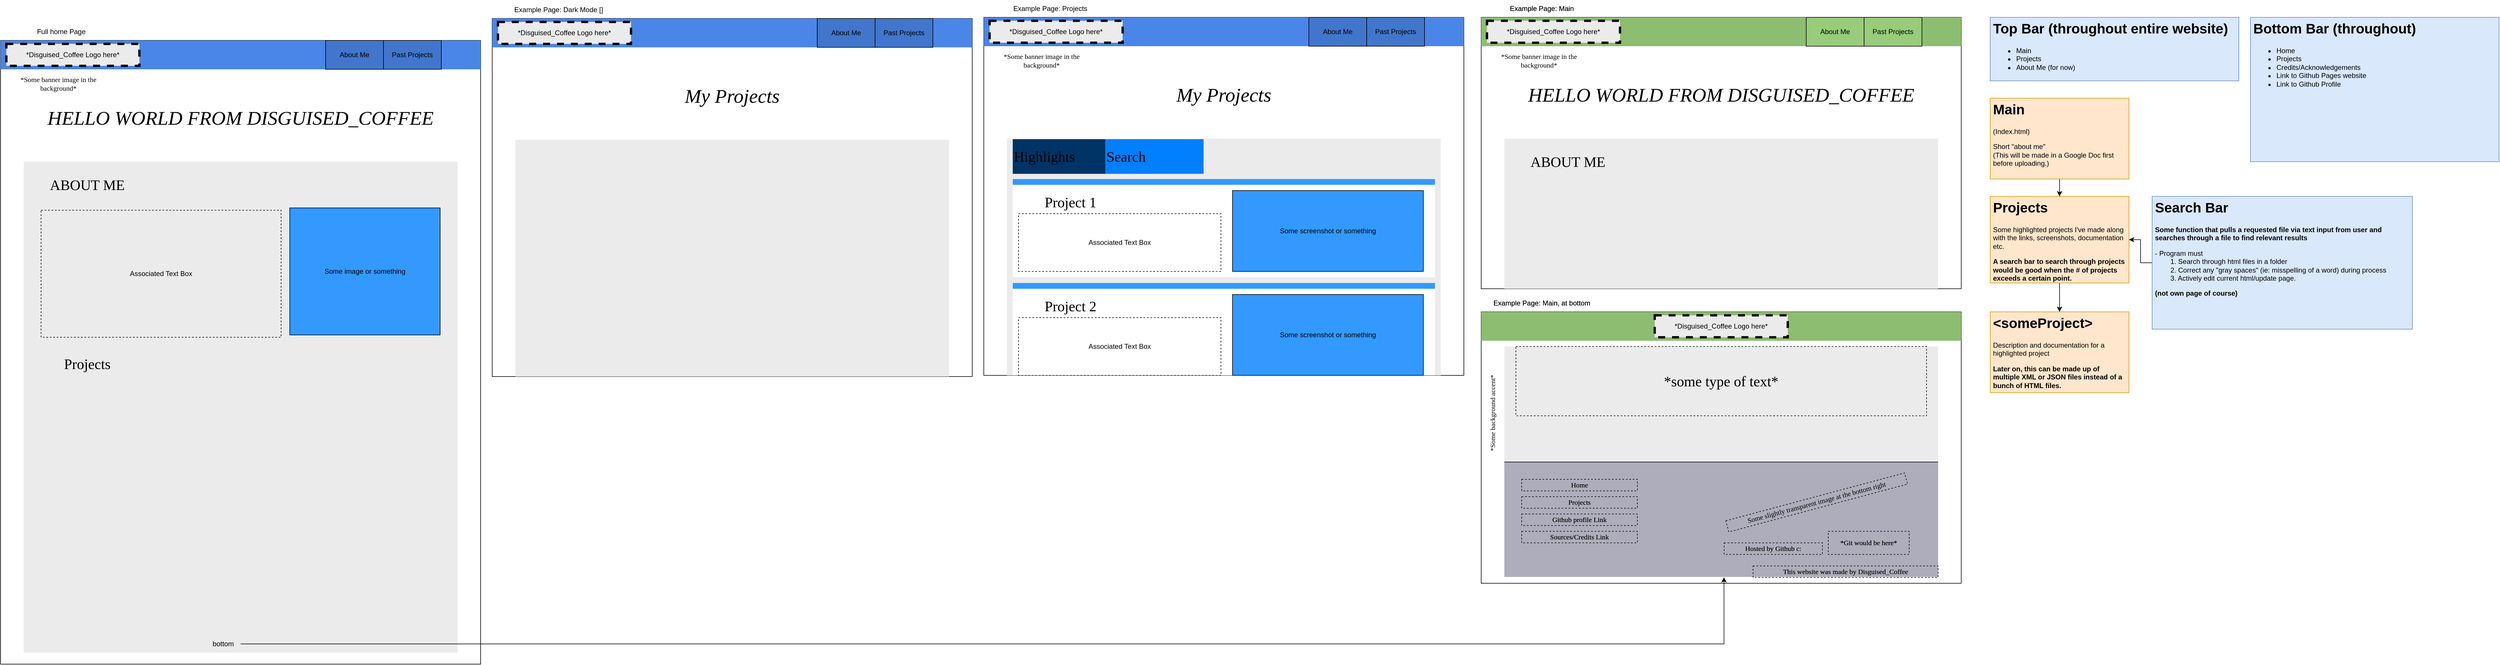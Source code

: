 <mxfile version="20.0.4" type="google"><diagram id="WnqfSB484OQzPaE6BIPi" name="Page-1"><mxGraphModel dx="4660" dy="519" grid="1" gridSize="10" guides="1" tooltips="1" connect="1" arrows="1" fold="1" page="1" pageScale="1" pageWidth="850" pageHeight="1100" math="0" shadow="0"><root><mxCell id="0"/><mxCell id="1" parent="0"/><mxCell id="F6RqxZbX6CIhG7JvjgsZ-3" style="edgeStyle=orthogonalEdgeStyle;rounded=0;orthogonalLoop=1;jettySize=auto;html=1;exitX=0.5;exitY=1;exitDx=0;exitDy=0;entryX=0.5;entryY=0;entryDx=0;entryDy=0;" parent="1" source="GCm6QlJrfsf-huN6kdsp-1" target="GCm6QlJrfsf-huN6kdsp-2" edge="1"><mxGeometry relative="1" as="geometry"/></mxCell><mxCell id="GCm6QlJrfsf-huN6kdsp-1" value="&lt;h1&gt;Main&lt;/h1&gt;&lt;p&gt;(Index.html)&lt;br&gt;&lt;/p&gt;&lt;p&gt;Short &quot;about me&quot;&lt;br&gt;(This will be made in a Google Doc first before uploading.)&lt;/p&gt;" style="text;html=1;strokeColor=#d79b00;fillColor=#ffe6cc;spacing=5;spacingTop=-20;whiteSpace=wrap;overflow=hidden;rounded=0;" parent="1" vertex="1"><mxGeometry x="50" y="180" width="240" height="140" as="geometry"/></mxCell><mxCell id="F6RqxZbX6CIhG7JvjgsZ-4" style="edgeStyle=orthogonalEdgeStyle;rounded=0;orthogonalLoop=1;jettySize=auto;html=1;exitX=0.5;exitY=1;exitDx=0;exitDy=0;" parent="1" source="GCm6QlJrfsf-huN6kdsp-2" target="F6RqxZbX6CIhG7JvjgsZ-2" edge="1"><mxGeometry relative="1" as="geometry"/></mxCell><mxCell id="GCm6QlJrfsf-huN6kdsp-2" value="&lt;h1&gt;Projects&lt;/h1&gt;&lt;p&gt;Some highlighted projects I've made along with the links, screenshots, etc.&lt;/p&gt;" style="text;html=1;strokeColor=#d79b00;fillColor=#ffe6cc;spacing=5;spacingTop=-20;whiteSpace=wrap;overflow=hidden;rounded=0;" parent="1" vertex="1"><mxGeometry x="50" y="350" width="240" height="140" as="geometry"/></mxCell><mxCell id="F6RqxZbX6CIhG7JvjgsZ-1" value="&lt;h1&gt;Top Bar (throughout entire website)&lt;/h1&gt;&lt;p&gt;&lt;/p&gt;&lt;ul&gt;&lt;li&gt;Main&lt;/li&gt;&lt;li&gt;Projects&lt;/li&gt;&lt;li&gt;About Me (for now)&lt;/li&gt;&lt;/ul&gt;&lt;p&gt;&lt;/p&gt;" style="text;html=1;strokeColor=#6c8ebf;fillColor=#dae8fc;spacing=5;spacingTop=-20;whiteSpace=wrap;overflow=hidden;rounded=0;" parent="1" vertex="1"><mxGeometry x="50" y="40" width="430" height="110" as="geometry"/></mxCell><mxCell id="F6RqxZbX6CIhG7JvjgsZ-2" value="&lt;h1&gt;Some Project&lt;/h1&gt;&lt;p&gt;Description for a highlighted project&lt;/p&gt;" style="text;html=1;strokeColor=#d79b00;fillColor=#ffe6cc;spacing=5;spacingTop=-20;whiteSpace=wrap;overflow=hidden;rounded=0;" parent="1" vertex="1"><mxGeometry x="50" y="550" width="240" height="140" as="geometry"/></mxCell><mxCell id="F6RqxZbX6CIhG7JvjgsZ-6" value="" style="rounded=0;whiteSpace=wrap;html=1;" parent="1" vertex="1"><mxGeometry x="-830" y="40" width="830" height="470" as="geometry"/></mxCell><mxCell id="F6RqxZbX6CIhG7JvjgsZ-7" value="Example Page: Main" style="text;html=1;strokeColor=none;fillColor=none;align=center;verticalAlign=middle;whiteSpace=wrap;rounded=0;" parent="1" vertex="1"><mxGeometry x="-820" y="10" width="190" height="30" as="geometry"/></mxCell><mxCell id="F6RqxZbX6CIhG7JvjgsZ-8" value="" style="rounded=0;whiteSpace=wrap;html=1;fillColor=#8DBD71;strokeColor=none;" parent="1" vertex="1"><mxGeometry x="-830" y="40" width="830" height="50" as="geometry"/></mxCell><mxCell id="F6RqxZbX6CIhG7JvjgsZ-9" value="*Disguised_Coffee Logo here*" style="rounded=0;whiteSpace=wrap;html=1;fillColor=#EBEBEB;dashed=1;strokeWidth=4;" parent="1" vertex="1"><mxGeometry x="-820" y="46" width="230" height="38" as="geometry"/></mxCell><mxCell id="F6RqxZbX6CIhG7JvjgsZ-10" value="About Me" style="rounded=0;whiteSpace=wrap;html=1;fillColor=#98CC7A;strokeColor=default;" parent="1" vertex="1"><mxGeometry x="-268" y="40" width="100" height="50" as="geometry"/></mxCell><mxCell id="F6RqxZbX6CIhG7JvjgsZ-11" value="Past Projects" style="rounded=0;whiteSpace=wrap;html=1;fillColor=#98CC7A;strokeColor=default;" parent="1" vertex="1"><mxGeometry x="-168" y="40" width="100" height="50" as="geometry"/></mxCell><mxCell id="F6RqxZbX6CIhG7JvjgsZ-13" value="" style="rounded=0;whiteSpace=wrap;html=1;dashed=1;strokeColor=none;strokeWidth=4;fillColor=#EBEBEB;" parent="1" vertex="1"><mxGeometry x="-790" y="250" width="750" height="260" as="geometry"/></mxCell><mxCell id="F6RqxZbX6CIhG7JvjgsZ-14" value="&lt;h1&gt;&lt;font size=&quot;1&quot; style=&quot;font-weight: normal;&quot; face=&quot;Verdana&quot;&gt;&lt;i style=&quot;font-size: 34px;&quot;&gt;HELLO WORLD FROM DISGUISED_COFFEE&lt;/i&gt;&lt;/font&gt;&lt;/h1&gt;" style="text;html=1;strokeColor=none;fillColor=none;align=center;verticalAlign=middle;whiteSpace=wrap;rounded=0;dashed=1;" parent="1" vertex="1"><mxGeometry x="-805" y="140" width="780" height="70" as="geometry"/></mxCell><mxCell id="F6RqxZbX6CIhG7JvjgsZ-15" value="*Some banner image in the background*" style="text;html=1;strokeColor=none;fillColor=none;align=center;verticalAlign=middle;whiteSpace=wrap;rounded=0;dashed=1;fontFamily=Tahoma;" parent="1" vertex="1"><mxGeometry x="-810" y="100" width="160" height="30" as="geometry"/></mxCell><mxCell id="F6RqxZbX6CIhG7JvjgsZ-16" value="&lt;font style=&quot;font-size: 25px;&quot;&gt;ABOUT ME&lt;/font&gt;" style="text;html=1;strokeColor=none;fillColor=none;align=center;verticalAlign=middle;whiteSpace=wrap;rounded=0;dashed=1;fontFamily=Verdana;" parent="1" vertex="1"><mxGeometry x="-780" y="260" width="200" height="60" as="geometry"/></mxCell><mxCell id="F6RqxZbX6CIhG7JvjgsZ-17" value="" style="rounded=0;whiteSpace=wrap;html=1;" parent="1" vertex="1"><mxGeometry x="-830" y="550" width="830" height="470" as="geometry"/></mxCell><mxCell id="F6RqxZbX6CIhG7JvjgsZ-18" value="Example Page: Main, at bottom" style="text;html=1;strokeColor=none;fillColor=none;align=center;verticalAlign=middle;whiteSpace=wrap;rounded=0;" parent="1" vertex="1"><mxGeometry x="-820" y="520" width="190" height="30" as="geometry"/></mxCell><mxCell id="F6RqxZbX6CIhG7JvjgsZ-19" value="" style="rounded=0;whiteSpace=wrap;html=1;fillColor=#8DBD71;strokeColor=none;" parent="1" vertex="1"><mxGeometry x="-830" y="550" width="830" height="50" as="geometry"/></mxCell><mxCell id="F6RqxZbX6CIhG7JvjgsZ-20" value="*Disguised_Coffee Logo here*" style="rounded=0;whiteSpace=wrap;html=1;fillColor=#EBEBEB;dashed=1;strokeWidth=4;" parent="1" vertex="1"><mxGeometry x="-530" y="556" width="230" height="38" as="geometry"/></mxCell><mxCell id="F6RqxZbX6CIhG7JvjgsZ-23" value="" style="rounded=0;whiteSpace=wrap;html=1;dashed=1;strokeColor=none;strokeWidth=4;fillColor=#EBEBEB;" parent="1" vertex="1"><mxGeometry x="-790" y="610" width="750" height="400" as="geometry"/></mxCell><mxCell id="F6RqxZbX6CIhG7JvjgsZ-25" value="*Some background accent*" style="text;html=1;strokeColor=none;fillColor=none;align=center;verticalAlign=middle;whiteSpace=wrap;rounded=0;dashed=1;fontFamily=Tahoma;rotation=-90;" parent="1" vertex="1"><mxGeometry x="-890" y="710" width="160" height="30" as="geometry"/></mxCell><mxCell id="F6RqxZbX6CIhG7JvjgsZ-26" value="&lt;span style=&quot;font-size: 25px;&quot;&gt;*some type of text*&lt;/span&gt;" style="text;html=1;strokeColor=default;fillColor=none;align=center;verticalAlign=middle;whiteSpace=wrap;rounded=0;dashed=1;fontFamily=Verdana;" parent="1" vertex="1"><mxGeometry x="-770" y="610" width="710" height="120" as="geometry"/></mxCell><mxCell id="F6RqxZbX6CIhG7JvjgsZ-39" value="" style="endArrow=none;html=1;rounded=0;fontFamily=Verdana;fontSize=14;exitX=0;exitY=0.5;exitDx=0;exitDy=0;entryX=1;entryY=0.5;entryDx=0;entryDy=0;" parent="1" source="F6RqxZbX6CIhG7JvjgsZ-23" target="F6RqxZbX6CIhG7JvjgsZ-23" edge="1"><mxGeometry width="50" height="50" relative="1" as="geometry"><mxPoint x="-450" y="890" as="sourcePoint"/><mxPoint x="-400" y="840" as="targetPoint"/><Array as="points"><mxPoint x="-415" y="815"/></Array></mxGeometry></mxCell><mxCell id="_ho8cfQfeOJlB70ZZE2m-1" value="&lt;h1&gt;Bottom Bar (throughout)&lt;/h1&gt;&lt;p&gt;&lt;/p&gt;&lt;ul&gt;&lt;li&gt;Home&lt;/li&gt;&lt;li&gt;Projects&lt;/li&gt;&lt;li&gt;Credits/Acknowledgements&lt;/li&gt;&lt;li&gt;Link to Github Pages website&lt;/li&gt;&lt;li&gt;Link to Github Profile&lt;/li&gt;&lt;li&gt;&lt;br&gt;&lt;/li&gt;&lt;/ul&gt;&lt;p&gt;&lt;/p&gt;" style="text;html=1;strokeColor=#6c8ebf;fillColor=#dae8fc;spacing=5;spacingTop=-20;whiteSpace=wrap;overflow=hidden;rounded=0;" parent="1" vertex="1"><mxGeometry x="500" y="40" width="430" height="250" as="geometry"/></mxCell><mxCell id="LdnS2T1dYPNMLZ5KKf1k-1" style="edgeStyle=orthogonalEdgeStyle;rounded=0;orthogonalLoop=1;jettySize=auto;html=1;exitX=0.5;exitY=1;exitDx=0;exitDy=0;entryX=0.5;entryY=0;entryDx=0;entryDy=0;" parent="1" source="LdnS2T1dYPNMLZ5KKf1k-2" target="LdnS2T1dYPNMLZ5KKf1k-4" edge="1"><mxGeometry relative="1" as="geometry"/></mxCell><mxCell id="LdnS2T1dYPNMLZ5KKf1k-2" value="&lt;h1&gt;Main&lt;/h1&gt;&lt;p&gt;(Index.html)&lt;br&gt;&lt;/p&gt;&lt;p&gt;Short &quot;about me&quot;&lt;br&gt;(This will be made in a Google Doc first before uploading.)&lt;/p&gt;" style="text;html=1;strokeColor=#d79b00;fillColor=#ffe6cc;spacing=5;spacingTop=-20;whiteSpace=wrap;overflow=hidden;rounded=0;" parent="1" vertex="1"><mxGeometry x="50" y="180" width="240" height="140" as="geometry"/></mxCell><mxCell id="LdnS2T1dYPNMLZ5KKf1k-3" style="edgeStyle=orthogonalEdgeStyle;rounded=0;orthogonalLoop=1;jettySize=auto;html=1;exitX=0.5;exitY=1;exitDx=0;exitDy=0;" parent="1" source="LdnS2T1dYPNMLZ5KKf1k-4" target="LdnS2T1dYPNMLZ5KKf1k-6" edge="1"><mxGeometry relative="1" as="geometry"/></mxCell><mxCell id="LdnS2T1dYPNMLZ5KKf1k-4" value="&lt;h1&gt;Projects&lt;/h1&gt;&lt;p&gt;Some highlighted projects I've made along with the links, screenshots, documentation etc.&lt;/p&gt;&lt;p&gt;&lt;b&gt;A search bar to search through projects would be good when the # of projects exceeds a certain point.&lt;/b&gt;&lt;/p&gt;&lt;p&gt;&lt;br&gt;&lt;/p&gt;" style="text;html=1;strokeColor=#d79b00;fillColor=#ffe6cc;spacing=5;spacingTop=-20;whiteSpace=wrap;overflow=hidden;rounded=0;" parent="1" vertex="1"><mxGeometry x="50" y="350" width="240" height="150" as="geometry"/></mxCell><mxCell id="LdnS2T1dYPNMLZ5KKf1k-5" value="&lt;h1&gt;Top Bar (throughout entire website)&lt;/h1&gt;&lt;p&gt;&lt;/p&gt;&lt;ul&gt;&lt;li&gt;Main&lt;/li&gt;&lt;li&gt;Projects&lt;/li&gt;&lt;li&gt;About Me (for now)&lt;/li&gt;&lt;/ul&gt;&lt;p&gt;&lt;/p&gt;" style="text;html=1;strokeColor=#6c8ebf;fillColor=#dae8fc;spacing=5;spacingTop=-20;whiteSpace=wrap;overflow=hidden;rounded=0;" parent="1" vertex="1"><mxGeometry x="50" y="40" width="430" height="110" as="geometry"/></mxCell><mxCell id="LdnS2T1dYPNMLZ5KKf1k-6" value="&lt;h1&gt;&amp;lt;someProject&amp;gt;&lt;/h1&gt;&lt;p&gt;Description and documentation for a highlighted project&lt;/p&gt;&lt;p&gt;&lt;b&gt;Later on, this can be made up of multiple XML or JSON files instead of a bunch of HTML files.&lt;/b&gt;&lt;/p&gt;" style="text;html=1;strokeColor=#d79b00;fillColor=#ffe6cc;spacing=5;spacingTop=-20;whiteSpace=wrap;overflow=hidden;rounded=0;" parent="1" vertex="1"><mxGeometry x="50" y="550" width="240" height="140" as="geometry"/></mxCell><mxCell id="LdnS2T1dYPNMLZ5KKf1k-7" value="" style="rounded=0;whiteSpace=wrap;html=1;" parent="1" vertex="1"><mxGeometry x="-830" y="40" width="830" height="470" as="geometry"/></mxCell><mxCell id="LdnS2T1dYPNMLZ5KKf1k-8" value="Example Page: Main" style="text;html=1;strokeColor=none;fillColor=none;align=center;verticalAlign=middle;whiteSpace=wrap;rounded=0;" parent="1" vertex="1"><mxGeometry x="-820" y="10" width="190" height="30" as="geometry"/></mxCell><mxCell id="LdnS2T1dYPNMLZ5KKf1k-9" value="" style="rounded=0;whiteSpace=wrap;html=1;fillColor=#8DBD71;strokeColor=none;" parent="1" vertex="1"><mxGeometry x="-830" y="40" width="830" height="50" as="geometry"/></mxCell><mxCell id="LdnS2T1dYPNMLZ5KKf1k-10" value="*Disguised_Coffee Logo here*" style="rounded=0;whiteSpace=wrap;html=1;fillColor=#EBEBEB;dashed=1;strokeWidth=4;" parent="1" vertex="1"><mxGeometry x="-820" y="46" width="230" height="38" as="geometry"/></mxCell><mxCell id="LdnS2T1dYPNMLZ5KKf1k-11" value="About Me" style="rounded=0;whiteSpace=wrap;html=1;fillColor=#98CC7A;strokeColor=default;" parent="1" vertex="1"><mxGeometry x="-268" y="40" width="100" height="50" as="geometry"/></mxCell><mxCell id="LdnS2T1dYPNMLZ5KKf1k-12" value="Past Projects" style="rounded=0;whiteSpace=wrap;html=1;fillColor=#98CC7A;strokeColor=default;" parent="1" vertex="1"><mxGeometry x="-168" y="40" width="100" height="50" as="geometry"/></mxCell><mxCell id="LdnS2T1dYPNMLZ5KKf1k-13" value="" style="rounded=0;whiteSpace=wrap;html=1;dashed=1;strokeColor=none;strokeWidth=4;fillColor=#EBEBEB;" parent="1" vertex="1"><mxGeometry x="-790" y="250" width="750" height="260" as="geometry"/></mxCell><mxCell id="LdnS2T1dYPNMLZ5KKf1k-14" value="&lt;h1&gt;&lt;font size=&quot;1&quot; style=&quot;font-weight: normal;&quot; face=&quot;Verdana&quot;&gt;&lt;i style=&quot;font-size: 34px;&quot;&gt;HELLO WORLD FROM DISGUISED_COFFEE&lt;/i&gt;&lt;/font&gt;&lt;/h1&gt;" style="text;html=1;strokeColor=none;fillColor=none;align=center;verticalAlign=middle;whiteSpace=wrap;rounded=0;dashed=1;" parent="1" vertex="1"><mxGeometry x="-805" y="140" width="780" height="70" as="geometry"/></mxCell><mxCell id="LdnS2T1dYPNMLZ5KKf1k-15" value="*Some banner image in the background*" style="text;html=1;strokeColor=none;fillColor=none;align=center;verticalAlign=middle;whiteSpace=wrap;rounded=0;dashed=1;fontFamily=Tahoma;" parent="1" vertex="1"><mxGeometry x="-810" y="100" width="160" height="30" as="geometry"/></mxCell><mxCell id="LdnS2T1dYPNMLZ5KKf1k-16" value="&lt;font style=&quot;font-size: 25px;&quot;&gt;ABOUT ME&lt;/font&gt;" style="text;html=1;strokeColor=none;fillColor=none;align=center;verticalAlign=middle;whiteSpace=wrap;rounded=0;dashed=1;fontFamily=Verdana;" parent="1" vertex="1"><mxGeometry x="-780" y="260" width="200" height="60" as="geometry"/></mxCell><mxCell id="LdnS2T1dYPNMLZ5KKf1k-17" value="" style="rounded=0;whiteSpace=wrap;html=1;" parent="1" vertex="1"><mxGeometry x="-830" y="550" width="830" height="470" as="geometry"/></mxCell><mxCell id="LdnS2T1dYPNMLZ5KKf1k-18" value="Example Page: Main, at bottom" style="text;html=1;strokeColor=none;fillColor=none;align=center;verticalAlign=middle;whiteSpace=wrap;rounded=0;" parent="1" vertex="1"><mxGeometry x="-820" y="520" width="190" height="30" as="geometry"/></mxCell><mxCell id="LdnS2T1dYPNMLZ5KKf1k-19" value="" style="rounded=0;whiteSpace=wrap;html=1;fillColor=#8DBD71;strokeColor=none;" parent="1" vertex="1"><mxGeometry x="-830" y="550" width="830" height="50" as="geometry"/></mxCell><mxCell id="LdnS2T1dYPNMLZ5KKf1k-20" value="*Disguised_Coffee Logo here*" style="rounded=0;whiteSpace=wrap;html=1;fillColor=#EBEBEB;dashed=1;strokeWidth=4;" parent="1" vertex="1"><mxGeometry x="-530" y="556" width="230" height="38" as="geometry"/></mxCell><mxCell id="LdnS2T1dYPNMLZ5KKf1k-21" value="" style="rounded=0;whiteSpace=wrap;html=1;dashed=1;strokeColor=none;strokeWidth=4;fillColor=#EBEBEB;" parent="1" vertex="1"><mxGeometry x="-790" y="610" width="750" height="200" as="geometry"/></mxCell><mxCell id="LdnS2T1dYPNMLZ5KKf1k-22" value="*Some background accent*" style="text;html=1;strokeColor=none;fillColor=none;align=center;verticalAlign=middle;whiteSpace=wrap;rounded=0;dashed=1;fontFamily=Tahoma;rotation=-90;" parent="1" vertex="1"><mxGeometry x="-890" y="710" width="160" height="30" as="geometry"/></mxCell><mxCell id="LdnS2T1dYPNMLZ5KKf1k-23" value="&lt;span style=&quot;font-size: 25px;&quot;&gt;*some type of text*&lt;/span&gt;" style="text;html=1;strokeColor=default;fillColor=none;align=center;verticalAlign=middle;whiteSpace=wrap;rounded=0;dashed=1;fontFamily=Verdana;" parent="1" vertex="1"><mxGeometry x="-770" y="610" width="710" height="120" as="geometry"/></mxCell><mxCell id="LdnS2T1dYPNMLZ5KKf1k-30" value="&lt;h1&gt;Bottom Bar (throughout)&lt;/h1&gt;&lt;p&gt;&lt;/p&gt;&lt;ul&gt;&lt;li&gt;Home&lt;/li&gt;&lt;li&gt;Projects&lt;/li&gt;&lt;li&gt;Credits/Acknowledgements&lt;/li&gt;&lt;li&gt;Link to Github Pages website&lt;/li&gt;&lt;li&gt;Link to Github Profile&lt;/li&gt;&lt;/ul&gt;&lt;p&gt;&lt;/p&gt;" style="text;html=1;strokeColor=#6c8ebf;fillColor=#dae8fc;spacing=5;spacingTop=-20;whiteSpace=wrap;overflow=hidden;rounded=0;" parent="1" vertex="1"><mxGeometry x="500" y="40" width="430" height="250" as="geometry"/></mxCell><mxCell id="LdnS2T1dYPNMLZ5KKf1k-33" style="edgeStyle=orthogonalEdgeStyle;rounded=0;orthogonalLoop=1;jettySize=auto;html=1;exitX=0;exitY=0.5;exitDx=0;exitDy=0;entryX=1;entryY=0.5;entryDx=0;entryDy=0;" parent="1" source="LdnS2T1dYPNMLZ5KKf1k-34" target="LdnS2T1dYPNMLZ5KKf1k-4" edge="1"><mxGeometry relative="1" as="geometry"/></mxCell><mxCell id="LdnS2T1dYPNMLZ5KKf1k-34" value="&lt;h1&gt;Search Bar&lt;/h1&gt;&lt;p&gt;&lt;b&gt;Some function that pulls a requested file via text input from user and searches through a file to find relevant results&lt;/b&gt;&lt;/p&gt;&lt;p&gt;- Program must&lt;br&gt;&lt;span style=&quot;white-space: pre;&quot;&gt;&#9;&lt;/span&gt;1. Search through html files in a folder&lt;br&gt;&lt;span style=&quot;white-space: pre;&quot;&gt;&#9;&lt;/span&gt;2. Correct any &quot;gray spaces&quot; (ie: misspelling of a word) during process&lt;br&gt;&lt;span style=&quot;white-space: pre;&quot;&gt;&#9;&lt;/span&gt;3. Actively edit current html/update page.&lt;br&gt;&lt;/p&gt;&lt;p&gt;&lt;b&gt;(not own page of course)&lt;/b&gt;&lt;/p&gt;&lt;p&gt;&lt;b&gt;&lt;br&gt;&lt;/b&gt;&lt;/p&gt;" style="text;html=1;strokeColor=#6c8ebf;fillColor=#dae8fc;spacing=5;spacingTop=-20;whiteSpace=wrap;overflow=hidden;rounded=0;" parent="1" vertex="1"><mxGeometry x="330" y="350" width="450" height="230" as="geometry"/></mxCell><mxCell id="LdnS2T1dYPNMLZ5KKf1k-35" value="" style="rounded=0;whiteSpace=wrap;html=1;" parent="1" vertex="1"><mxGeometry x="-1690" y="40" width="830" height="620" as="geometry"/></mxCell><mxCell id="LdnS2T1dYPNMLZ5KKf1k-36" value="" style="rounded=0;whiteSpace=wrap;html=1;fillColor=#4a86e8;strokeColor=none;" parent="1" vertex="1"><mxGeometry x="-1690" y="40" width="830" height="50" as="geometry"/></mxCell><mxCell id="LdnS2T1dYPNMLZ5KKf1k-37" value="*Disguised_Coffee Logo here*" style="rounded=0;whiteSpace=wrap;html=1;fillColor=#EBEBEB;dashed=1;strokeWidth=4;" parent="1" vertex="1"><mxGeometry x="-1680" y="46" width="230" height="38" as="geometry"/></mxCell><mxCell id="LdnS2T1dYPNMLZ5KKf1k-38" value="About Me" style="rounded=0;whiteSpace=wrap;html=1;fillColor=#4176CC;strokeColor=default;" parent="1" vertex="1"><mxGeometry x="-1128" y="40" width="100" height="50" as="geometry"/></mxCell><mxCell id="LdnS2T1dYPNMLZ5KKf1k-39" value="Past Projects" style="rounded=0;whiteSpace=wrap;html=1;fillColor=#4176CC;strokeColor=default;" parent="1" vertex="1"><mxGeometry x="-1028" y="40" width="100" height="50" as="geometry"/></mxCell><mxCell id="LdnS2T1dYPNMLZ5KKf1k-40" value="" style="rounded=0;whiteSpace=wrap;html=1;dashed=1;strokeColor=none;strokeWidth=4;fillColor=#EBEBEB;" parent="1" vertex="1"><mxGeometry x="-1650" y="250" width="750" height="410" as="geometry"/></mxCell><mxCell id="LdnS2T1dYPNMLZ5KKf1k-41" value="&lt;h1&gt;&lt;font size=&quot;1&quot; style=&quot;font-weight: normal;&quot; face=&quot;Verdana&quot;&gt;&lt;i style=&quot;font-size: 34px;&quot;&gt;My Projects&lt;/i&gt;&lt;/font&gt;&lt;/h1&gt;" style="text;html=1;strokeColor=none;fillColor=none;align=center;verticalAlign=middle;whiteSpace=wrap;rounded=0;dashed=1;" parent="1" vertex="1"><mxGeometry x="-1665" y="140" width="780" height="70" as="geometry"/></mxCell><mxCell id="LdnS2T1dYPNMLZ5KKf1k-42" value="*Some banner image in the background*" style="text;html=1;strokeColor=none;fillColor=none;align=center;verticalAlign=middle;whiteSpace=wrap;rounded=0;dashed=1;fontFamily=Tahoma;" parent="1" vertex="1"><mxGeometry x="-1670" y="100" width="160" height="30" as="geometry"/></mxCell><mxCell id="LdnS2T1dYPNMLZ5KKf1k-43" value="&lt;span style=&quot;font-size: 25px;&quot;&gt;Highlights&lt;/span&gt;" style="text;html=1;strokeColor=none;fillColor=#003366;align=left;verticalAlign=middle;whiteSpace=wrap;rounded=0;dashed=1;fontFamily=Verdana;" parent="1" vertex="1"><mxGeometry x="-1640" y="251" width="200" height="60" as="geometry"/></mxCell><mxCell id="LdnS2T1dYPNMLZ5KKf1k-44" value="Example Page: Projects" style="text;html=1;strokeColor=none;fillColor=none;align=center;verticalAlign=middle;whiteSpace=wrap;rounded=0;" parent="1" vertex="1"><mxGeometry x="-1670" y="10" width="190" height="30" as="geometry"/></mxCell><mxCell id="LdnS2T1dYPNMLZ5KKf1k-45" value="" style="rounded=0;whiteSpace=wrap;html=1;dashed=1;strokeWidth=4;strokeColor=none;" parent="1" vertex="1"><mxGeometry x="-1640" y="321" width="730" height="169" as="geometry"/></mxCell><mxCell id="LdnS2T1dYPNMLZ5KKf1k-46" value="" style="rounded=0;whiteSpace=wrap;html=1;dashed=1;strokeColor=none;strokeWidth=4;fillColor=#3399FF;" parent="1" vertex="1"><mxGeometry x="-1640" y="320" width="730" height="10" as="geometry"/></mxCell><mxCell id="LdnS2T1dYPNMLZ5KKf1k-47" value="&lt;span style=&quot;font-size: 25px;&quot;&gt;Project 1&lt;/span&gt;" style="text;html=1;strokeColor=none;fillColor=none;align=center;verticalAlign=middle;whiteSpace=wrap;rounded=0;dashed=1;fontFamily=Verdana;" parent="1" vertex="1"><mxGeometry x="-1640" y="330" width="200" height="60" as="geometry"/></mxCell><mxCell id="LdnS2T1dYPNMLZ5KKf1k-48" value="" style="rounded=0;whiteSpace=wrap;html=1;dashed=1;strokeWidth=4;strokeColor=none;" parent="1" vertex="1"><mxGeometry x="-1640" y="501" width="730" height="159" as="geometry"/></mxCell><mxCell id="LdnS2T1dYPNMLZ5KKf1k-49" value="" style="rounded=0;whiteSpace=wrap;html=1;dashed=1;strokeColor=none;strokeWidth=4;fillColor=#3399FF;" parent="1" vertex="1"><mxGeometry x="-1640" y="500" width="730" height="10" as="geometry"/></mxCell><mxCell id="LdnS2T1dYPNMLZ5KKf1k-50" value="&lt;span style=&quot;font-size: 25px;&quot;&gt;Project 2&lt;/span&gt;" style="text;html=1;strokeColor=none;fillColor=none;align=center;verticalAlign=middle;whiteSpace=wrap;rounded=0;dashed=1;fontFamily=Verdana;" parent="1" vertex="1"><mxGeometry x="-1640" y="510" width="200" height="60" as="geometry"/></mxCell><mxCell id="LdnS2T1dYPNMLZ5KKf1k-51" value="Some screenshot or something" style="rounded=0;whiteSpace=wrap;html=1;fillColor=#3399FF;" parent="1" vertex="1"><mxGeometry x="-1260" y="340" width="330" height="140" as="geometry"/></mxCell><mxCell id="LdnS2T1dYPNMLZ5KKf1k-52" value="Associated Text Box" style="text;html=1;strokeColor=default;fillColor=none;align=center;verticalAlign=middle;whiteSpace=wrap;rounded=0;dashed=1;" parent="1" vertex="1"><mxGeometry x="-1630" y="380" width="350" height="100" as="geometry"/></mxCell><mxCell id="LdnS2T1dYPNMLZ5KKf1k-53" value="Some screenshot or something" style="rounded=0;whiteSpace=wrap;html=1;fillColor=#3399FF;" parent="1" vertex="1"><mxGeometry x="-1260" y="520" width="330" height="140" as="geometry"/></mxCell><mxCell id="LdnS2T1dYPNMLZ5KKf1k-54" value="Associated Text Box" style="text;html=1;strokeColor=default;fillColor=none;align=center;verticalAlign=middle;whiteSpace=wrap;rounded=0;dashed=1;" parent="1" vertex="1"><mxGeometry x="-1630" y="560" width="350" height="100" as="geometry"/></mxCell><mxCell id="LdnS2T1dYPNMLZ5KKf1k-55" value="&lt;span style=&quot;font-size: 25px;&quot;&gt;Search&lt;/span&gt;" style="text;html=1;strokeColor=none;fillColor=#007FFF;align=left;verticalAlign=middle;whiteSpace=wrap;rounded=0;dashed=1;fontFamily=Verdana;" parent="1" vertex="1"><mxGeometry x="-1480" y="251" width="170" height="60" as="geometry"/></mxCell><mxCell id="LdnS2T1dYPNMLZ5KKf1k-56" value="" style="rounded=0;whiteSpace=wrap;html=1;" parent="1" vertex="1"><mxGeometry x="-2540" y="42" width="830" height="620" as="geometry"/></mxCell><mxCell id="LdnS2T1dYPNMLZ5KKf1k-57" value="" style="rounded=0;whiteSpace=wrap;html=1;fillColor=#4A86E8;strokeColor=none;" parent="1" vertex="1"><mxGeometry x="-2540" y="42" width="830" height="50" as="geometry"/></mxCell><mxCell id="LdnS2T1dYPNMLZ5KKf1k-58" value="*Disguised_Coffee Logo here*" style="rounded=0;whiteSpace=wrap;html=1;fillColor=#EBEBEB;dashed=1;strokeWidth=4;" parent="1" vertex="1"><mxGeometry x="-2530" y="48" width="230" height="38" as="geometry"/></mxCell><mxCell id="LdnS2T1dYPNMLZ5KKf1k-59" value="About Me" style="rounded=0;whiteSpace=wrap;html=1;fillColor=#4176CC;strokeColor=default;" parent="1" vertex="1"><mxGeometry x="-1978" y="42" width="100" height="50" as="geometry"/></mxCell><mxCell id="LdnS2T1dYPNMLZ5KKf1k-60" value="Past Projects" style="rounded=0;whiteSpace=wrap;html=1;fillColor=#4176CC;strokeColor=default;" parent="1" vertex="1"><mxGeometry x="-1878" y="42" width="100" height="50" as="geometry"/></mxCell><mxCell id="LdnS2T1dYPNMLZ5KKf1k-61" value="" style="rounded=0;whiteSpace=wrap;html=1;dashed=1;strokeColor=none;strokeWidth=4;fillColor=#EBEBEB;" parent="1" vertex="1"><mxGeometry x="-2500" y="252" width="750" height="410" as="geometry"/></mxCell><mxCell id="LdnS2T1dYPNMLZ5KKf1k-62" value="&lt;h1&gt;&lt;font size=&quot;1&quot; style=&quot;font-weight: normal;&quot; face=&quot;Verdana&quot;&gt;&lt;i style=&quot;font-size: 34px;&quot;&gt;My Projects&lt;/i&gt;&lt;/font&gt;&lt;/h1&gt;" style="text;html=1;strokeColor=none;fillColor=none;align=center;verticalAlign=middle;whiteSpace=wrap;rounded=0;dashed=1;" parent="1" vertex="1"><mxGeometry x="-2515" y="142" width="780" height="70" as="geometry"/></mxCell><mxCell id="LdnS2T1dYPNMLZ5KKf1k-77" value="" style="rounded=0;whiteSpace=wrap;html=1;dashed=1;strokeColor=none;strokeWidth=4;fillColor=#A6A5B5;perimeterSpacing=100;opacity=90;" parent="1" vertex="1"><mxGeometry x="-790" y="810" width="750" height="199" as="geometry"/></mxCell><mxCell id="LdnS2T1dYPNMLZ5KKf1k-65" value="Example Page: Dark Mode []" style="text;html=1;strokeColor=none;fillColor=none;align=center;verticalAlign=middle;whiteSpace=wrap;rounded=0;" parent="1" vertex="1"><mxGeometry x="-2520" y="12" width="190" height="30" as="geometry"/></mxCell><mxCell id="LdnS2T1dYPNMLZ5KKf1k-78" value="Sources/Credits Link" style="text;html=1;strokeColor=default;fillColor=none;align=center;verticalAlign=middle;whiteSpace=wrap;rounded=0;dashed=1;fontFamily=Verdana;" parent="1" vertex="1"><mxGeometry x="-760" y="930" width="200" height="20" as="geometry"/></mxCell><mxCell id="LdnS2T1dYPNMLZ5KKf1k-79" value="Github profile Link" style="text;html=1;strokeColor=default;fillColor=none;align=center;verticalAlign=middle;whiteSpace=wrap;rounded=0;dashed=1;fontFamily=Verdana;" parent="1" vertex="1"><mxGeometry x="-760" y="900" width="200" height="20" as="geometry"/></mxCell><mxCell id="LdnS2T1dYPNMLZ5KKf1k-80" value="Hosted by Github c:" style="text;html=1;strokeColor=default;fillColor=none;align=center;verticalAlign=middle;whiteSpace=wrap;rounded=0;dashed=1;fontFamily=Verdana;" parent="1" vertex="1"><mxGeometry x="-410" y="950" width="170" height="20" as="geometry"/></mxCell><mxCell id="LdnS2T1dYPNMLZ5KKf1k-81" value="This website was made by Disguised_Coffee" style="text;html=1;strokeColor=default;fillColor=none;align=center;verticalAlign=middle;whiteSpace=wrap;rounded=0;dashed=1;fontFamily=Verdana;" parent="1" vertex="1"><mxGeometry x="-360" y="990" width="320" height="20" as="geometry"/></mxCell><mxCell id="LdnS2T1dYPNMLZ5KKf1k-82" value="*Git would be here*" style="text;html=1;strokeColor=default;fillColor=none;align=center;verticalAlign=middle;whiteSpace=wrap;rounded=0;dashed=1;fontFamily=Verdana;" parent="1" vertex="1"><mxGeometry x="-230" y="930" width="140" height="40" as="geometry"/></mxCell><mxCell id="LdnS2T1dYPNMLZ5KKf1k-83" value="Home" style="text;html=1;strokeColor=default;fillColor=none;align=center;verticalAlign=middle;whiteSpace=wrap;rounded=0;dashed=1;fontFamily=Verdana;" parent="1" vertex="1"><mxGeometry x="-760" y="840" width="200" height="20" as="geometry"/></mxCell><mxCell id="LdnS2T1dYPNMLZ5KKf1k-84" value="Projects" style="text;html=1;strokeColor=default;fillColor=none;align=center;verticalAlign=middle;whiteSpace=wrap;rounded=0;dashed=1;fontFamily=Verdana;" parent="1" vertex="1"><mxGeometry x="-760" y="870" width="200" height="20" as="geometry"/></mxCell><mxCell id="LdnS2T1dYPNMLZ5KKf1k-85" value="Sources/Credits Link" style="text;html=1;strokeColor=default;fillColor=none;align=center;verticalAlign=middle;whiteSpace=wrap;rounded=0;dashed=1;fontFamily=Verdana;" parent="1" vertex="1"><mxGeometry x="-760" y="930" width="200" height="20" as="geometry"/></mxCell><mxCell id="LdnS2T1dYPNMLZ5KKf1k-86" value="Github profile Link" style="text;html=1;strokeColor=default;fillColor=none;align=center;verticalAlign=middle;whiteSpace=wrap;rounded=0;dashed=1;fontFamily=Verdana;" parent="1" vertex="1"><mxGeometry x="-760" y="900" width="200" height="20" as="geometry"/></mxCell><mxCell id="LdnS2T1dYPNMLZ5KKf1k-87" value="Hosted by Github c:" style="text;html=1;strokeColor=default;fillColor=none;align=center;verticalAlign=middle;whiteSpace=wrap;rounded=0;dashed=1;fontFamily=Verdana;" parent="1" vertex="1"><mxGeometry x="-410" y="950" width="170" height="20" as="geometry"/></mxCell><mxCell id="LdnS2T1dYPNMLZ5KKf1k-88" value="This website was made by Disguised_Coffee" style="text;html=1;strokeColor=default;fillColor=none;align=center;verticalAlign=middle;whiteSpace=wrap;rounded=0;dashed=1;fontFamily=Verdana;" parent="1" vertex="1"><mxGeometry x="-360" y="990" width="320" height="20" as="geometry"/></mxCell><mxCell id="LdnS2T1dYPNMLZ5KKf1k-89" value="*Git would be here*" style="text;html=1;strokeColor=default;fillColor=none;align=center;verticalAlign=middle;whiteSpace=wrap;rounded=0;dashed=1;fontFamily=Verdana;" parent="1" vertex="1"><mxGeometry x="-230" y="930" width="140" height="40" as="geometry"/></mxCell><mxCell id="LdnS2T1dYPNMLZ5KKf1k-90" value="Home" style="text;html=1;strokeColor=default;fillColor=none;align=center;verticalAlign=middle;whiteSpace=wrap;rounded=0;dashed=1;fontFamily=Verdana;" parent="1" vertex="1"><mxGeometry x="-760" y="840" width="200" height="20" as="geometry"/></mxCell><mxCell id="LdnS2T1dYPNMLZ5KKf1k-91" value="Projects" style="text;html=1;strokeColor=default;fillColor=none;align=center;verticalAlign=middle;whiteSpace=wrap;rounded=0;dashed=1;fontFamily=Verdana;" parent="1" vertex="1"><mxGeometry x="-760" y="870" width="200" height="20" as="geometry"/></mxCell><mxCell id="LdnS2T1dYPNMLZ5KKf1k-92" value="" style="endArrow=none;html=1;rounded=0;exitX=0;exitY=1;exitDx=0;exitDy=0;entryX=1;entryY=1;entryDx=0;entryDy=0;" parent="1" source="LdnS2T1dYPNMLZ5KKf1k-21" target="LdnS2T1dYPNMLZ5KKf1k-21" edge="1"><mxGeometry width="50" height="50" relative="1" as="geometry"><mxPoint x="-630" y="850" as="sourcePoint"/><mxPoint x="-580" y="800" as="targetPoint"/></mxGeometry></mxCell><mxCell id="LdnS2T1dYPNMLZ5KKf1k-93" value="Some slightly transparent image at the bottom right" style="text;html=1;strokeColor=default;fillColor=none;align=center;verticalAlign=middle;whiteSpace=wrap;rounded=0;dashed=1;fontFamily=Verdana;rotation=-15;" parent="1" vertex="1"><mxGeometry x="-410" y="870" width="320" height="20" as="geometry"/></mxCell><mxCell id="JXTaoR9kLkPk6bs_BgH0-1" value="" style="rounded=0;whiteSpace=wrap;html=1;" parent="1" vertex="1"><mxGeometry x="-3390" y="80" width="830" height="470" as="geometry"/></mxCell><mxCell id="JXTaoR9kLkPk6bs_BgH0-2" value="Full home Page" style="text;html=1;strokeColor=none;fillColor=none;align=center;verticalAlign=middle;whiteSpace=wrap;rounded=0;" parent="1" vertex="1"><mxGeometry x="-3380" y="50" width="190" height="30" as="geometry"/></mxCell><mxCell id="JXTaoR9kLkPk6bs_BgH0-3" value="" style="rounded=0;whiteSpace=wrap;html=1;fillColor=#8DBD71;strokeColor=none;" parent="1" vertex="1"><mxGeometry x="-3390" y="80" width="830" height="50" as="geometry"/></mxCell><mxCell id="JXTaoR9kLkPk6bs_BgH0-4" value="*Disguised_Coffee Logo here*" style="rounded=0;whiteSpace=wrap;html=1;fillColor=#EBEBEB;dashed=1;strokeWidth=4;" parent="1" vertex="1"><mxGeometry x="-3380" y="86" width="230" height="38" as="geometry"/></mxCell><mxCell id="JXTaoR9kLkPk6bs_BgH0-5" value="About Me" style="rounded=0;whiteSpace=wrap;html=1;fillColor=#98CC7A;strokeColor=default;" parent="1" vertex="1"><mxGeometry x="-2828" y="80" width="100" height="50" as="geometry"/></mxCell><mxCell id="JXTaoR9kLkPk6bs_BgH0-6" value="Past Projects" style="rounded=0;whiteSpace=wrap;html=1;fillColor=#98CC7A;strokeColor=default;" parent="1" vertex="1"><mxGeometry x="-2728" y="80" width="100" height="50" as="geometry"/></mxCell><mxCell id="JXTaoR9kLkPk6bs_BgH0-7" value="" style="rounded=0;whiteSpace=wrap;html=1;dashed=1;strokeColor=none;strokeWidth=4;fillColor=#EBEBEB;" parent="1" vertex="1"><mxGeometry x="-3350" y="290" width="750" height="260" as="geometry"/></mxCell><mxCell id="JXTaoR9kLkPk6bs_BgH0-8" value="&lt;h1&gt;&lt;font size=&quot;1&quot; style=&quot;font-weight: normal;&quot; face=&quot;Verdana&quot;&gt;&lt;i style=&quot;font-size: 34px;&quot;&gt;HELLO WORLD FROM DISGUISED_COFFEE&lt;/i&gt;&lt;/font&gt;&lt;/h1&gt;" style="text;html=1;strokeColor=none;fillColor=none;align=center;verticalAlign=middle;whiteSpace=wrap;rounded=0;dashed=1;" parent="1" vertex="1"><mxGeometry x="-3365" y="180" width="780" height="70" as="geometry"/></mxCell><mxCell id="JXTaoR9kLkPk6bs_BgH0-9" value="*Some banner image in the background*" style="text;html=1;strokeColor=none;fillColor=none;align=center;verticalAlign=middle;whiteSpace=wrap;rounded=0;dashed=1;fontFamily=Tahoma;" parent="1" vertex="1"><mxGeometry x="-3370" y="140" width="160" height="30" as="geometry"/></mxCell><mxCell id="JXTaoR9kLkPk6bs_BgH0-10" value="&lt;font style=&quot;font-size: 25px;&quot;&gt;ABOUT ME&lt;/font&gt;" style="text;html=1;strokeColor=none;fillColor=none;align=center;verticalAlign=middle;whiteSpace=wrap;rounded=0;dashed=1;fontFamily=Verdana;" parent="1" vertex="1"><mxGeometry x="-3340" y="300" width="200" height="60" as="geometry"/></mxCell><mxCell id="JXTaoR9kLkPk6bs_BgH0-11" value="" style="rounded=0;whiteSpace=wrap;html=1;" parent="1" vertex="1"><mxGeometry x="-3390" y="80" width="830" height="1080" as="geometry"/></mxCell><mxCell id="JXTaoR9kLkPk6bs_BgH0-17" value="" style="rounded=0;whiteSpace=wrap;html=1;dashed=1;strokeColor=none;strokeWidth=4;fillColor=#EBEBEB;" parent="1" vertex="1"><mxGeometry x="-3350" y="290" width="750" height="850" as="geometry"/></mxCell><mxCell id="JXTaoR9kLkPk6bs_BgH0-18" value="&lt;h1&gt;&lt;font size=&quot;1&quot; style=&quot;font-weight: normal;&quot; face=&quot;Verdana&quot;&gt;&lt;i style=&quot;font-size: 34px;&quot;&gt;HELLO WORLD FROM DISGUISED_COFFEE&lt;/i&gt;&lt;/font&gt;&lt;/h1&gt;" style="text;html=1;strokeColor=none;fillColor=none;align=center;verticalAlign=middle;whiteSpace=wrap;rounded=0;dashed=1;" parent="1" vertex="1"><mxGeometry x="-3365" y="180" width="780" height="70" as="geometry"/></mxCell><mxCell id="JXTaoR9kLkPk6bs_BgH0-19" value="*Some banner image in the background*" style="text;html=1;strokeColor=none;fillColor=none;align=center;verticalAlign=middle;whiteSpace=wrap;rounded=0;dashed=1;fontFamily=Tahoma;" parent="1" vertex="1"><mxGeometry x="-3370" y="140" width="160" height="30" as="geometry"/></mxCell><mxCell id="JXTaoR9kLkPk6bs_BgH0-20" value="&lt;font style=&quot;font-size: 25px;&quot;&gt;ABOUT ME&lt;/font&gt;" style="text;html=1;strokeColor=none;fillColor=none;align=center;verticalAlign=middle;whiteSpace=wrap;rounded=0;dashed=1;fontFamily=Verdana;" parent="1" vertex="1"><mxGeometry x="-3340" y="300" width="200" height="60" as="geometry"/></mxCell><mxCell id="JXTaoR9kLkPk6bs_BgH0-21" style="edgeStyle=orthogonalEdgeStyle;rounded=0;orthogonalLoop=1;jettySize=auto;html=1;exitX=0.5;exitY=1;exitDx=0;exitDy=0;" parent="1" source="JXTaoR9kLkPk6bs_BgH0-17" target="JXTaoR9kLkPk6bs_BgH0-17" edge="1"><mxGeometry relative="1" as="geometry"/></mxCell><mxCell id="JXTaoR9kLkPk6bs_BgH0-22" value="Associated Text Box" style="text;html=1;strokeColor=default;fillColor=none;align=center;verticalAlign=middle;whiteSpace=wrap;rounded=0;dashed=1;" parent="1" vertex="1"><mxGeometry x="-3320" y="374" width="415" height="220" as="geometry"/></mxCell><mxCell id="JXTaoR9kLkPk6bs_BgH0-24" value="Some image or something" style="rounded=0;whiteSpace=wrap;html=1;fillColor=#3399FF;" parent="1" vertex="1"><mxGeometry x="-2890" y="370" width="260" height="220" as="geometry"/></mxCell><mxCell id="JXTaoR9kLkPk6bs_BgH0-25" value="&lt;font style=&quot;font-size: 25px;&quot;&gt;Projects&lt;/font&gt;" style="text;html=1;strokeColor=none;fillColor=none;align=center;verticalAlign=middle;whiteSpace=wrap;rounded=0;dashed=1;fontFamily=Verdana;" parent="1" vertex="1"><mxGeometry x="-3340" y="610" width="200" height="60" as="geometry"/></mxCell><mxCell id="JXTaoR9kLkPk6bs_BgH0-26" value="" style="rounded=0;whiteSpace=wrap;html=1;fillColor=#4A86E8;strokeColor=none;" parent="1" vertex="1"><mxGeometry x="-3390" y="80" width="830" height="50" as="geometry"/></mxCell><mxCell id="JXTaoR9kLkPk6bs_BgH0-27" value="*Disguised_Coffee Logo here*" style="rounded=0;whiteSpace=wrap;html=1;fillColor=#EBEBEB;dashed=1;strokeWidth=4;" parent="1" vertex="1"><mxGeometry x="-3380" y="86" width="230" height="38" as="geometry"/></mxCell><mxCell id="JXTaoR9kLkPk6bs_BgH0-28" value="About Me" style="rounded=0;whiteSpace=wrap;html=1;fillColor=#4176CC;strokeColor=default;" parent="1" vertex="1"><mxGeometry x="-2828" y="80" width="100" height="50" as="geometry"/></mxCell><mxCell id="JXTaoR9kLkPk6bs_BgH0-29" value="Past Projects" style="rounded=0;whiteSpace=wrap;html=1;fillColor=#4176CC;strokeColor=default;" parent="1" vertex="1"><mxGeometry x="-2728" y="80" width="100" height="50" as="geometry"/></mxCell><mxCell id="JXTaoR9kLkPk6bs_BgH0-31" style="edgeStyle=orthogonalEdgeStyle;rounded=0;orthogonalLoop=1;jettySize=auto;html=1;exitX=1;exitY=0.5;exitDx=0;exitDy=0;entryX=0.505;entryY=0.751;entryDx=0;entryDy=0;entryPerimeter=0;" parent="1" source="JXTaoR9kLkPk6bs_BgH0-30" target="LdnS2T1dYPNMLZ5KKf1k-77" edge="1"><mxGeometry relative="1" as="geometry"/></mxCell><mxCell id="JXTaoR9kLkPk6bs_BgH0-30" value="bottom" style="text;html=1;strokeColor=none;fillColor=none;align=center;verticalAlign=middle;whiteSpace=wrap;rounded=0;" parent="1" vertex="1"><mxGeometry x="-3035" y="1110" width="60" height="30" as="geometry"/></mxCell></root></mxGraphModel></diagram></mxfile>